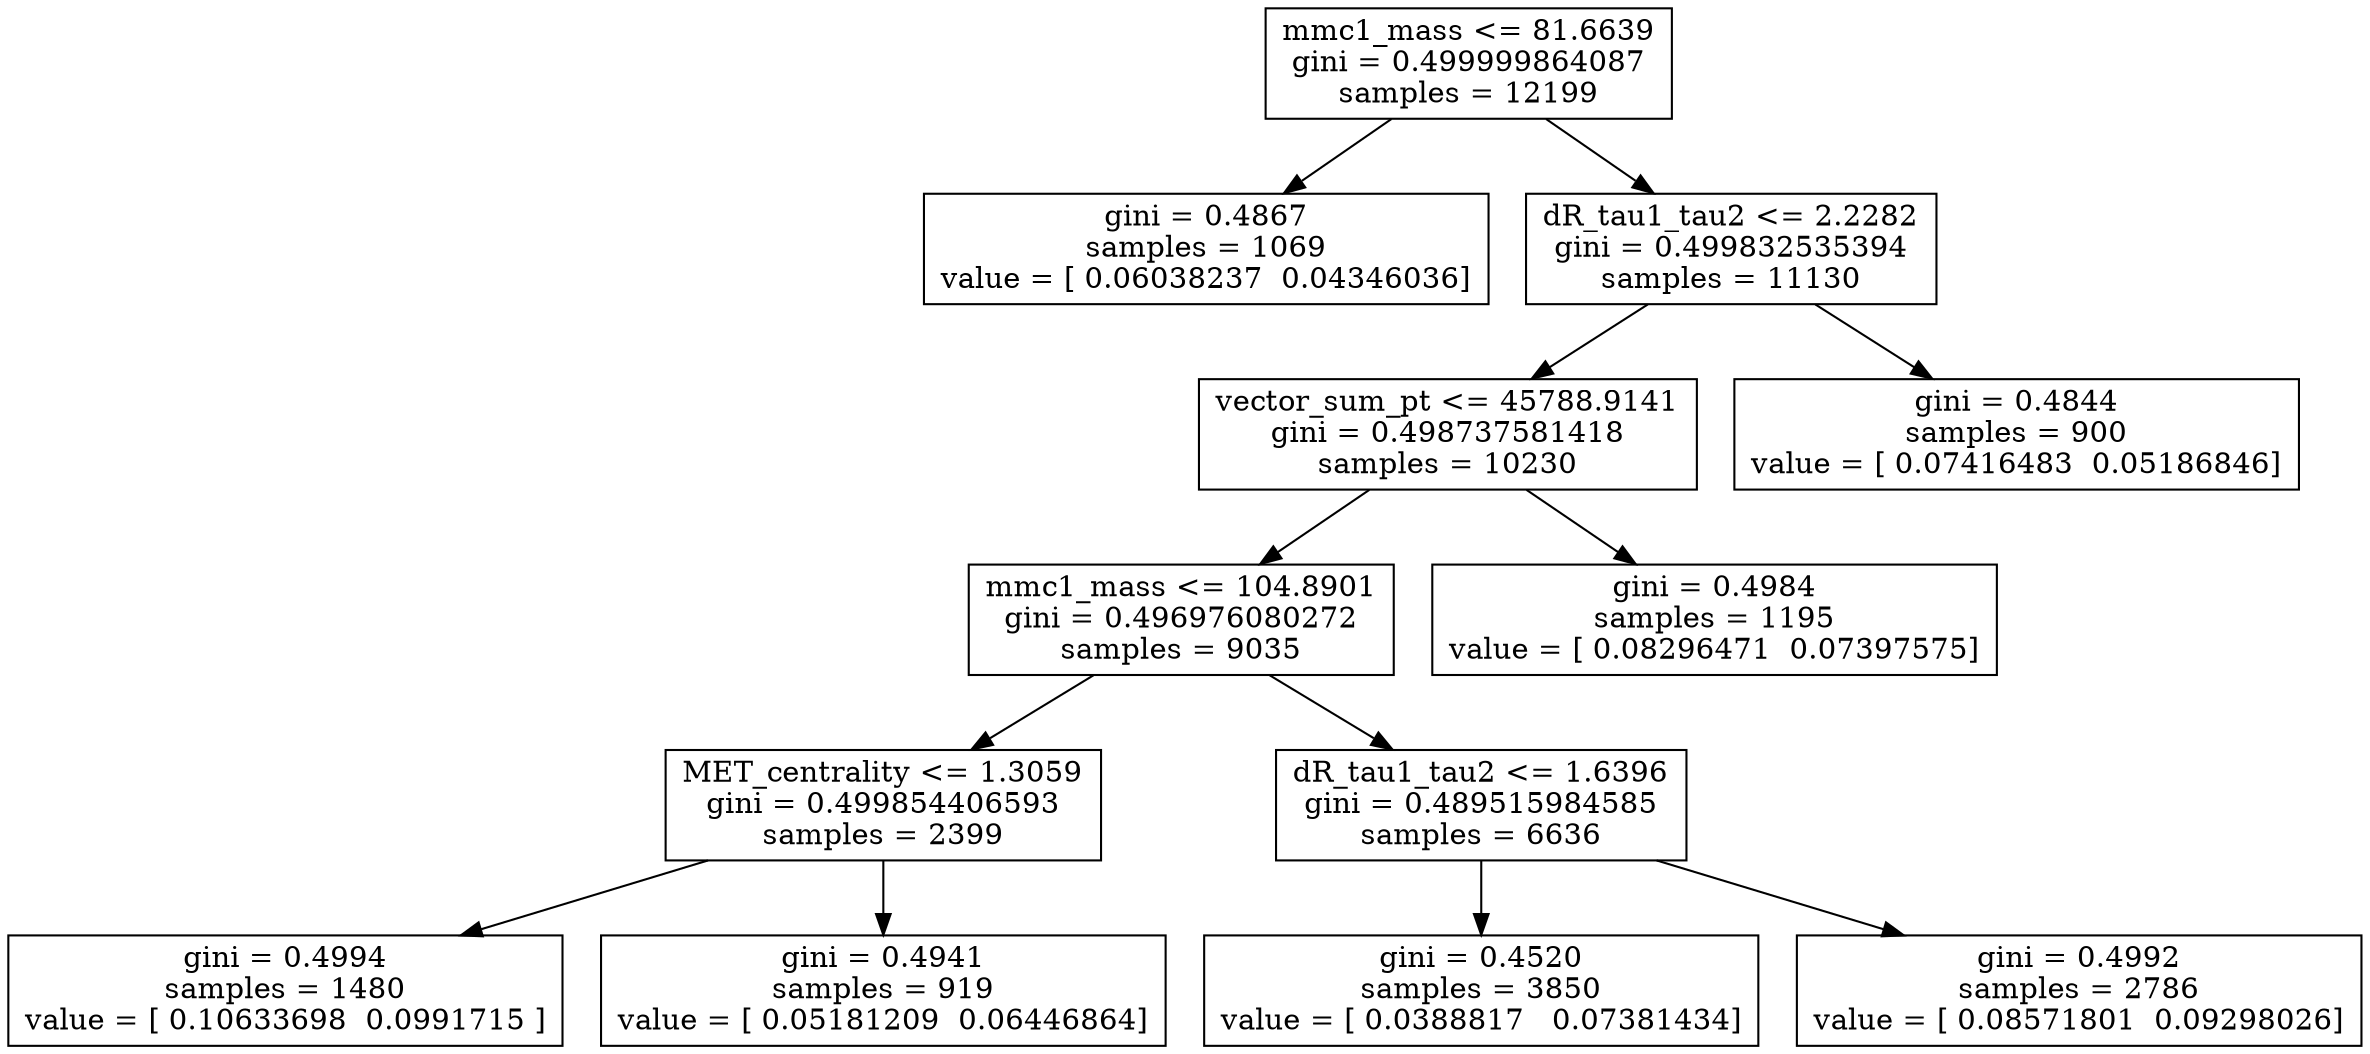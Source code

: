 digraph Tree {
0 [label="mmc1_mass <= 81.6639\ngini = 0.499999864087\nsamples = 12199", shape="box"] ;
1 [label="gini = 0.4867\nsamples = 1069\nvalue = [ 0.06038237  0.04346036]", shape="box"] ;
0 -> 1 ;
2 [label="dR_tau1_tau2 <= 2.2282\ngini = 0.499832535394\nsamples = 11130", shape="box"] ;
0 -> 2 ;
3 [label="vector_sum_pt <= 45788.9141\ngini = 0.498737581418\nsamples = 10230", shape="box"] ;
2 -> 3 ;
4 [label="mmc1_mass <= 104.8901\ngini = 0.496976080272\nsamples = 9035", shape="box"] ;
3 -> 4 ;
5 [label="MET_centrality <= 1.3059\ngini = 0.499854406593\nsamples = 2399", shape="box"] ;
4 -> 5 ;
6 [label="gini = 0.4994\nsamples = 1480\nvalue = [ 0.10633698  0.0991715 ]", shape="box"] ;
5 -> 6 ;
7 [label="gini = 0.4941\nsamples = 919\nvalue = [ 0.05181209  0.06446864]", shape="box"] ;
5 -> 7 ;
8 [label="dR_tau1_tau2 <= 1.6396\ngini = 0.489515984585\nsamples = 6636", shape="box"] ;
4 -> 8 ;
9 [label="gini = 0.4520\nsamples = 3850\nvalue = [ 0.0388817   0.07381434]", shape="box"] ;
8 -> 9 ;
10 [label="gini = 0.4992\nsamples = 2786\nvalue = [ 0.08571801  0.09298026]", shape="box"] ;
8 -> 10 ;
11 [label="gini = 0.4984\nsamples = 1195\nvalue = [ 0.08296471  0.07397575]", shape="box"] ;
3 -> 11 ;
12 [label="gini = 0.4844\nsamples = 900\nvalue = [ 0.07416483  0.05186846]", shape="box"] ;
2 -> 12 ;
}